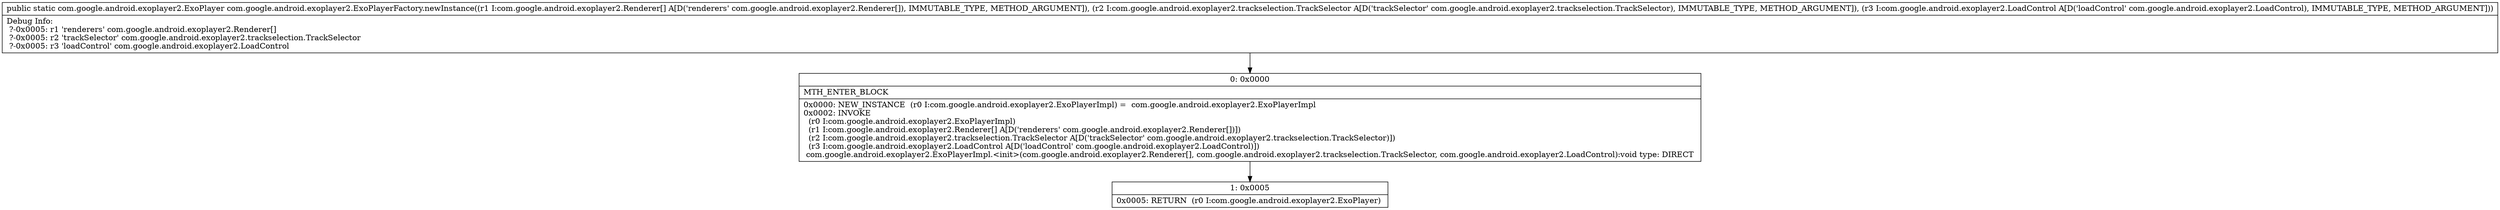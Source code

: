 digraph "CFG forcom.google.android.exoplayer2.ExoPlayerFactory.newInstance([Lcom\/google\/android\/exoplayer2\/Renderer;Lcom\/google\/android\/exoplayer2\/trackselection\/TrackSelector;Lcom\/google\/android\/exoplayer2\/LoadControl;)Lcom\/google\/android\/exoplayer2\/ExoPlayer;" {
Node_0 [shape=record,label="{0\:\ 0x0000|MTH_ENTER_BLOCK\l|0x0000: NEW_INSTANCE  (r0 I:com.google.android.exoplayer2.ExoPlayerImpl) =  com.google.android.exoplayer2.ExoPlayerImpl \l0x0002: INVOKE  \l  (r0 I:com.google.android.exoplayer2.ExoPlayerImpl)\l  (r1 I:com.google.android.exoplayer2.Renderer[] A[D('renderers' com.google.android.exoplayer2.Renderer[])])\l  (r2 I:com.google.android.exoplayer2.trackselection.TrackSelector A[D('trackSelector' com.google.android.exoplayer2.trackselection.TrackSelector)])\l  (r3 I:com.google.android.exoplayer2.LoadControl A[D('loadControl' com.google.android.exoplayer2.LoadControl)])\l com.google.android.exoplayer2.ExoPlayerImpl.\<init\>(com.google.android.exoplayer2.Renderer[], com.google.android.exoplayer2.trackselection.TrackSelector, com.google.android.exoplayer2.LoadControl):void type: DIRECT \l}"];
Node_1 [shape=record,label="{1\:\ 0x0005|0x0005: RETURN  (r0 I:com.google.android.exoplayer2.ExoPlayer) \l}"];
MethodNode[shape=record,label="{public static com.google.android.exoplayer2.ExoPlayer com.google.android.exoplayer2.ExoPlayerFactory.newInstance((r1 I:com.google.android.exoplayer2.Renderer[] A[D('renderers' com.google.android.exoplayer2.Renderer[]), IMMUTABLE_TYPE, METHOD_ARGUMENT]), (r2 I:com.google.android.exoplayer2.trackselection.TrackSelector A[D('trackSelector' com.google.android.exoplayer2.trackselection.TrackSelector), IMMUTABLE_TYPE, METHOD_ARGUMENT]), (r3 I:com.google.android.exoplayer2.LoadControl A[D('loadControl' com.google.android.exoplayer2.LoadControl), IMMUTABLE_TYPE, METHOD_ARGUMENT]))  | Debug Info:\l  ?\-0x0005: r1 'renderers' com.google.android.exoplayer2.Renderer[]\l  ?\-0x0005: r2 'trackSelector' com.google.android.exoplayer2.trackselection.TrackSelector\l  ?\-0x0005: r3 'loadControl' com.google.android.exoplayer2.LoadControl\l}"];
MethodNode -> Node_0;
Node_0 -> Node_1;
}

